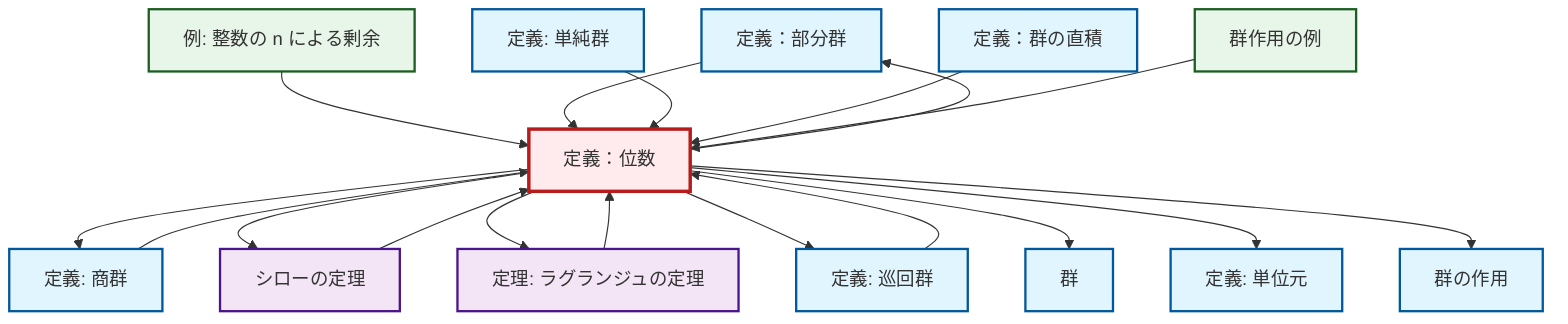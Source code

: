 graph TD
    classDef definition fill:#e1f5fe,stroke:#01579b,stroke-width:2px
    classDef theorem fill:#f3e5f5,stroke:#4a148c,stroke-width:2px
    classDef axiom fill:#fff3e0,stroke:#e65100,stroke-width:2px
    classDef example fill:#e8f5e9,stroke:#1b5e20,stroke-width:2px
    classDef current fill:#ffebee,stroke:#b71c1c,stroke-width:3px
    def-group["群"]:::definition
    def-subgroup["定義：部分群"]:::definition
    def-direct-product["定義：群の直積"]:::definition
    def-identity-element["定義: 単位元"]:::definition
    ex-quotient-integers-mod-n["例: 整数の n による剰余"]:::example
    ex-group-action-examples["群作用の例"]:::example
    def-quotient-group["定義: 商群"]:::definition
    def-simple-group["定義: 単純群"]:::definition
    def-group-action["群の作用"]:::definition
    thm-lagrange["定理: ラグランジュの定理"]:::theorem
    thm-sylow["シローの定理"]:::theorem
    def-order["定義：位数"]:::definition
    def-cyclic-group["定義: 巡回群"]:::definition
    def-order --> def-quotient-group
    def-order --> thm-sylow
    ex-quotient-integers-mod-n --> def-order
    def-order --> thm-lagrange
    thm-lagrange --> def-order
    def-order --> def-cyclic-group
    def-order --> def-subgroup
    def-subgroup --> def-order
    def-order --> def-group
    def-order --> def-identity-element
    thm-sylow --> def-order
    def-order --> def-group-action
    def-simple-group --> def-order
    def-quotient-group --> def-order
    def-direct-product --> def-order
    def-cyclic-group --> def-order
    ex-group-action-examples --> def-order
    class def-order current